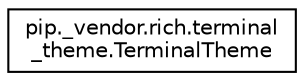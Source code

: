 digraph "Graphical Class Hierarchy"
{
 // LATEX_PDF_SIZE
  edge [fontname="Helvetica",fontsize="10",labelfontname="Helvetica",labelfontsize="10"];
  node [fontname="Helvetica",fontsize="10",shape=record];
  rankdir="LR";
  Node0 [label="pip._vendor.rich.terminal\l_theme.TerminalTheme",height=0.2,width=0.4,color="black", fillcolor="white", style="filled",URL="$classpip_1_1__vendor_1_1rich_1_1terminal__theme_1_1TerminalTheme.html",tooltip=" "];
}
